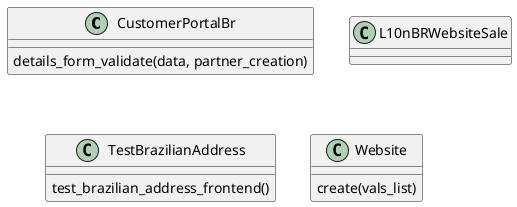 @startuml classes_l10n_br_website_sale
set namespaceSeparator none
class "CustomerPortalBr" as odoo_src.odoo.addons.l10n_br_website_sale.controllers.portal.CustomerPortalBr {
  details_form_validate(data, partner_creation)
}
class "L10nBRWebsiteSale" as odoo_src.odoo.addons.l10n_br_website_sale.controllers.main.L10nBRWebsiteSale {
}
class "TestBrazilianAddress" as odoo_src.odoo.addons.l10n_br_website_sale.tests.test_address.TestBrazilianAddress {
  test_brazilian_address_frontend()
}
class "Website" as odoo_src.odoo.addons.l10n_br_website_sale.models.website.Website {
  create(vals_list)
}
@enduml
